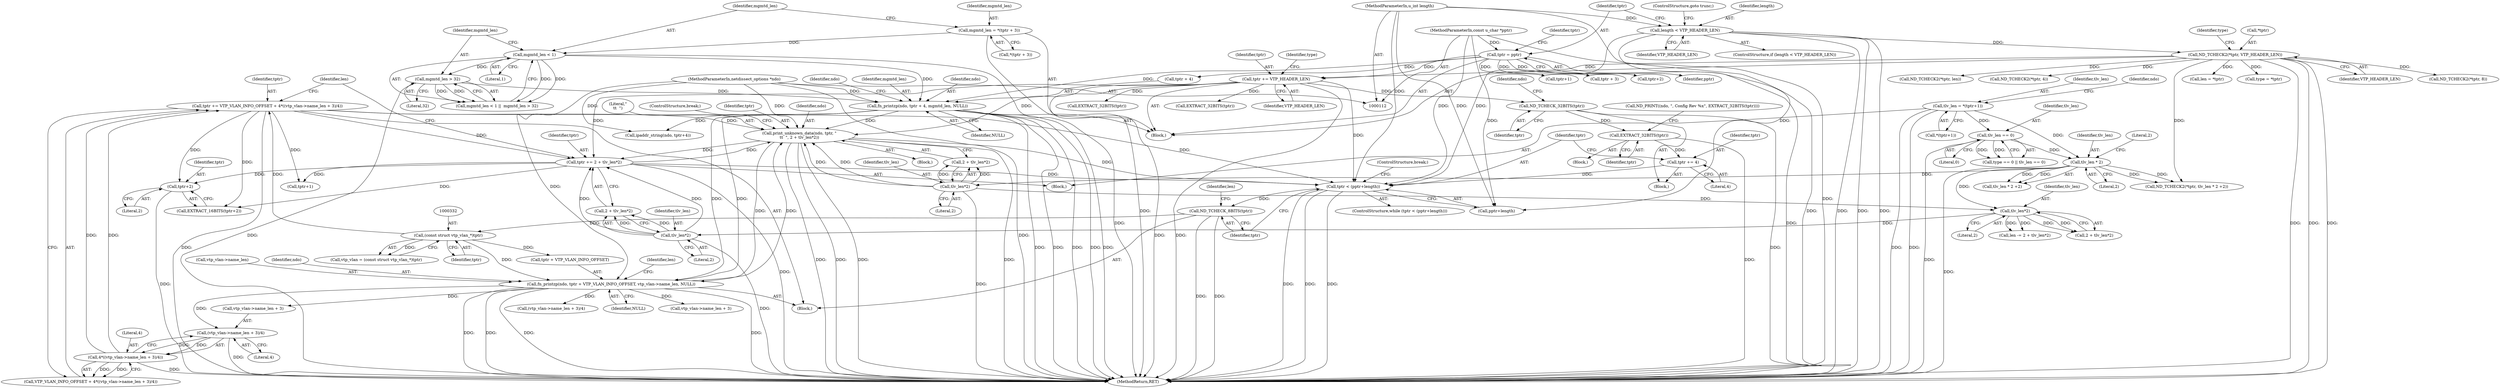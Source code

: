 digraph "0_tcpdump_ae83295915d08a854de27a88efac5dd7353e6d3f@pointer" {
"1000455" [label="(Call,tptr+2)"];
"1000395" [label="(Call,tptr += VTP_VLAN_INFO_OFFSET + 4*((vtp_vlan->name_len + 3)/4))"];
"1000399" [label="(Call,4*((vtp_vlan->name_len + 3)/4))"];
"1000401" [label="(Call,(vtp_vlan->name_len + 3)/4)"];
"1000373" [label="(Call,fn_printzp(ndo, tptr + VTP_VLAN_INFO_OFFSET, vtp_vlan->name_len, NULL))"];
"1000533" [label="(Call,print_unknown_data(ndo, tptr, \"\n\t\t  \", 2 + tlv_len*2))"];
"1000192" [label="(Call,fn_printzp(ndo, tptr + 4, mgmtd_len, NULL))"];
"1000113" [label="(MethodParameterIn,netdissect_options *ndo)"];
"1000129" [label="(Call,tptr = pptr)"];
"1000114" [label="(MethodParameterIn,const u_char *pptr)"];
"1000181" [label="(Call,mgmtd_len > 32)"];
"1000178" [label="(Call,mgmtd_len < 1)"];
"1000170" [label="(Call,mgmtd_len = *(tptr + 3))"];
"1000213" [label="(Call,tptr += VTP_HEADER_LEN)"];
"1000132" [label="(Call,ND_TCHECK2(*tptr, VTP_HEADER_LEN))"];
"1000125" [label="(Call,length < VTP_HEADER_LEN)"];
"1000115" [label="(MethodParameterIn,u_int length)"];
"1000550" [label="(Call,tptr += 2 + tlv_len*2)"];
"1000554" [label="(Call,tlv_len*2)"];
"1000547" [label="(Call,tlv_len*2)"];
"1000539" [label="(Call,tlv_len*2)"];
"1000448" [label="(Call,tlv_len * 2)"];
"1000439" [label="(Call,tlv_len == 0)"];
"1000417" [label="(Call,tlv_len = *(tptr+1))"];
"1000331" [label="(Call,(const struct vtp_vlan_*)tptr)"];
"1000314" [label="(Call,ND_TCHECK_8BITS(tptr))"];
"1000308" [label="(Call,tptr < (pptr+length))"];
"1000304" [label="(Call,tptr += 4)"];
"1000302" [label="(Call,EXTRACT_32BITS(tptr))"];
"1000295" [label="(Call,ND_TCHECK_32BITS(tptr))"];
"1000448" [label="(Call,tlv_len * 2)"];
"1000177" [label="(Call,mgmtd_len < 1 ||  mgmtd_len > 32)"];
"1000305" [label="(Identifier,tptr)"];
"1000316" [label="(Call,len = *tptr)"];
"1000215" [label="(Identifier,VTP_HEADER_LEN)"];
"1000333" [label="(Identifier,tptr)"];
"1000230" [label="(Call,EXTRACT_32BITS(tptr))"];
"1000114" [label="(MethodParameterIn,const u_char *pptr)"];
"1000295" [label="(Call,ND_TCHECK_32BITS(tptr))"];
"1000308" [label="(Call,tptr < (pptr+length))"];
"1000375" [label="(Call,tptr + VTP_VLAN_INFO_OFFSET)"];
"1000534" [label="(Identifier,ndo)"];
"1000116" [label="(Block,)"];
"1000454" [label="(Call,EXTRACT_16BITS(tptr+2))"];
"1000400" [label="(Literal,4)"];
"1000556" [label="(Literal,2)"];
"1000171" [label="(Identifier,mgmtd_len)"];
"1000541" [label="(Literal,2)"];
"1000395" [label="(Call,tptr += VTP_VLAN_INFO_OFFSET + 4*((vtp_vlan->name_len + 3)/4))"];
"1000131" [label="(Identifier,pptr)"];
"1000217" [label="(Identifier,type)"];
"1000460" [label="(Block,)"];
"1000402" [label="(Call,vtp_vlan->name_len + 3)"];
"1000172" [label="(Call,*(tptr + 3))"];
"1000304" [label="(Call,tptr += 4)"];
"1000232" [label="(Call,ipaddr_string(ndo, tptr+4))"];
"1000193" [label="(Identifier,ndo)"];
"1000552" [label="(Call,2 + tlv_len*2)"];
"1000536" [label="(Literal,\"\n\t\t  \")"];
"1000180" [label="(Literal,1)"];
"1000549" [label="(Literal,2)"];
"1000378" [label="(Call,vtp_vlan->name_len)"];
"1000543" [label="(Call,len -= 2 + tlv_len*2)"];
"1000455" [label="(Call,tptr+2)"];
"1000413" [label="(Call,type = *tptr)"];
"1000389" [label="(Call,vtp_vlan->name_len + 3)"];
"1000396" [label="(Identifier,tptr)"];
"1000420" [label="(Call,tptr+1)"];
"1000383" [label="(Identifier,len)"];
"1000113" [label="(MethodParameterIn,netdissect_options *ndo)"];
"1000329" [label="(Call,vtp_vlan = (const struct vtp_vlan_*)tptr)"];
"1000135" [label="(Identifier,VTP_HEADER_LEN)"];
"1000542" [label="(ControlStructure,break;)"];
"1000540" [label="(Identifier,tlv_len)"];
"1000457" [label="(Literal,2)"];
"1000183" [label="(Literal,32)"];
"1000303" [label="(Identifier,tptr)"];
"1000299" [label="(Identifier,ndo)"];
"1000192" [label="(Call,fn_printzp(ndo, tptr + 4, mgmtd_len, NULL))"];
"1000314" [label="(Call,ND_TCHECK_8BITS(tptr))"];
"1000388" [label="(Call,(vtp_vlan->name_len + 3)/4)"];
"1000548" [label="(Identifier,tlv_len)"];
"1000317" [label="(Identifier,len)"];
"1000139" [label="(Call,tptr+1)"];
"1000310" [label="(Call,pptr+length)"];
"1000315" [label="(Identifier,tptr)"];
"1000173" [label="(Call,tptr + 3)"];
"1000115" [label="(MethodParameterIn,u_int length)"];
"1000554" [label="(Call,tlv_len*2)"];
"1000296" [label="(Identifier,tptr)"];
"1000451" [label="(Literal,2)"];
"1000425" [label="(Identifier,ndo)"];
"1000128" [label="(ControlStructure,goto trunc;)"];
"1000182" [label="(Identifier,mgmtd_len)"];
"1000381" [label="(Identifier,NULL)"];
"1000214" [label="(Identifier,tptr)"];
"1000557" [label="(ControlStructure,break;)"];
"1000309" [label="(Identifier,tptr)"];
"1000407" [label="(Literal,4)"];
"1000194" [label="(Call,tptr + 4)"];
"1000129" [label="(Call,tptr = pptr)"];
"1000130" [label="(Identifier,tptr)"];
"1000551" [label="(Identifier,tptr)"];
"1000456" [label="(Identifier,tptr)"];
"1000535" [label="(Identifier,tptr)"];
"1000397" [label="(Call,VTP_VLAN_INFO_OFFSET + 4*((vtp_vlan->name_len + 3)/4))"];
"1000539" [label="(Call,tlv_len*2)"];
"1000220" [label="(Call,ND_TCHECK2(*tptr, 8))"];
"1000419" [label="(Call,*(tptr+1))"];
"1000302" [label="(Call,EXTRACT_32BITS(tptr))"];
"1000297" [label="(Call,ND_PRINT((ndo, \", Config Rev %x\", EXTRACT_32BITS(tptr))))"];
"1000533" [label="(Call,print_unknown_data(ndo, tptr, \"\n\t\t  \", 2 + tlv_len*2))"];
"1000568" [label="(Call,EXTRACT_32BITS(tptr))"];
"1000545" [label="(Call,2 + tlv_len*2)"];
"1000439" [label="(Call,tlv_len == 0)"];
"1000210" [label="(Call,tptr+2)"];
"1000401" [label="(Call,(vtp_vlan->name_len + 3)/4)"];
"1000325" [label="(Call,ND_TCHECK2(*tptr, len))"];
"1000218" [label="(Block,)"];
"1000537" [label="(Call,2 + tlv_len*2)"];
"1000181" [label="(Call,mgmtd_len > 32)"];
"1000178" [label="(Call,mgmtd_len < 1)"];
"1000410" [label="(Identifier,len)"];
"1000373" [label="(Call,fn_printzp(ndo, tptr + VTP_VLAN_INFO_OFFSET, vtp_vlan->name_len, NULL))"];
"1000133" [label="(Call,*tptr)"];
"1000132" [label="(Call,ND_TCHECK2(*tptr, VTP_HEADER_LEN))"];
"1000447" [label="(Call,tlv_len * 2 +2)"];
"1000440" [label="(Identifier,tlv_len)"];
"1000559" [label="(Call,ND_TCHECK2(*tptr, 4))"];
"1000550" [label="(Call,tptr += 2 + tlv_len*2)"];
"1000444" [label="(Call,ND_TCHECK2(*tptr, tlv_len * 2 +2))"];
"1000449" [label="(Identifier,tlv_len)"];
"1000581" [label="(MethodReturn,RET)"];
"1000213" [label="(Call,tptr += VTP_HEADER_LEN)"];
"1000137" [label="(Identifier,type)"];
"1000127" [label="(Identifier,VTP_HEADER_LEN)"];
"1000313" [label="(Block,)"];
"1000399" [label="(Call,4*((vtp_vlan->name_len + 3)/4))"];
"1000179" [label="(Identifier,mgmtd_len)"];
"1000441" [label="(Literal,0)"];
"1000201" [label="(Identifier,ndo)"];
"1000126" [label="(Identifier,length)"];
"1000300" [label="(Block,)"];
"1000374" [label="(Identifier,ndo)"];
"1000170" [label="(Call,mgmtd_len = *(tptr + 3))"];
"1000125" [label="(Call,length < VTP_HEADER_LEN)"];
"1000555" [label="(Identifier,tlv_len)"];
"1000435" [label="(Call,type == 0 || tlv_len == 0)"];
"1000331" [label="(Call,(const struct vtp_vlan_*)tptr)"];
"1000306" [label="(Literal,4)"];
"1000307" [label="(ControlStructure,while (tptr < (pptr+length)))"];
"1000197" [label="(Identifier,mgmtd_len)"];
"1000124" [label="(ControlStructure,if (length < VTP_HEADER_LEN))"];
"1000198" [label="(Identifier,NULL)"];
"1000417" [label="(Call,tlv_len = *(tptr+1))"];
"1000547" [label="(Call,tlv_len*2)"];
"1000450" [label="(Literal,2)"];
"1000418" [label="(Identifier,tlv_len)"];
"1000412" [label="(Block,)"];
"1000134" [label="(Identifier,tptr)"];
"1000455" -> "1000454"  [label="AST: "];
"1000455" -> "1000457"  [label="CFG: "];
"1000456" -> "1000455"  [label="AST: "];
"1000457" -> "1000455"  [label="AST: "];
"1000454" -> "1000455"  [label="CFG: "];
"1000455" -> "1000581"  [label="DDG: "];
"1000395" -> "1000455"  [label="DDG: "];
"1000550" -> "1000455"  [label="DDG: "];
"1000395" -> "1000313"  [label="AST: "];
"1000395" -> "1000397"  [label="CFG: "];
"1000396" -> "1000395"  [label="AST: "];
"1000397" -> "1000395"  [label="AST: "];
"1000410" -> "1000395"  [label="CFG: "];
"1000395" -> "1000581"  [label="DDG: "];
"1000395" -> "1000308"  [label="DDG: "];
"1000399" -> "1000395"  [label="DDG: "];
"1000399" -> "1000395"  [label="DDG: "];
"1000331" -> "1000395"  [label="DDG: "];
"1000395" -> "1000420"  [label="DDG: "];
"1000395" -> "1000454"  [label="DDG: "];
"1000395" -> "1000533"  [label="DDG: "];
"1000395" -> "1000550"  [label="DDG: "];
"1000399" -> "1000397"  [label="AST: "];
"1000399" -> "1000401"  [label="CFG: "];
"1000400" -> "1000399"  [label="AST: "];
"1000401" -> "1000399"  [label="AST: "];
"1000397" -> "1000399"  [label="CFG: "];
"1000399" -> "1000581"  [label="DDG: "];
"1000399" -> "1000397"  [label="DDG: "];
"1000399" -> "1000397"  [label="DDG: "];
"1000401" -> "1000399"  [label="DDG: "];
"1000401" -> "1000399"  [label="DDG: "];
"1000401" -> "1000407"  [label="CFG: "];
"1000402" -> "1000401"  [label="AST: "];
"1000407" -> "1000401"  [label="AST: "];
"1000401" -> "1000581"  [label="DDG: "];
"1000373" -> "1000401"  [label="DDG: "];
"1000373" -> "1000313"  [label="AST: "];
"1000373" -> "1000381"  [label="CFG: "];
"1000374" -> "1000373"  [label="AST: "];
"1000375" -> "1000373"  [label="AST: "];
"1000378" -> "1000373"  [label="AST: "];
"1000381" -> "1000373"  [label="AST: "];
"1000383" -> "1000373"  [label="CFG: "];
"1000373" -> "1000581"  [label="DDG: "];
"1000373" -> "1000581"  [label="DDG: "];
"1000373" -> "1000581"  [label="DDG: "];
"1000373" -> "1000581"  [label="DDG: "];
"1000533" -> "1000373"  [label="DDG: "];
"1000192" -> "1000373"  [label="DDG: "];
"1000192" -> "1000373"  [label="DDG: "];
"1000113" -> "1000373"  [label="DDG: "];
"1000331" -> "1000373"  [label="DDG: "];
"1000373" -> "1000388"  [label="DDG: "];
"1000373" -> "1000389"  [label="DDG: "];
"1000373" -> "1000402"  [label="DDG: "];
"1000373" -> "1000533"  [label="DDG: "];
"1000533" -> "1000460"  [label="AST: "];
"1000533" -> "1000537"  [label="CFG: "];
"1000534" -> "1000533"  [label="AST: "];
"1000535" -> "1000533"  [label="AST: "];
"1000536" -> "1000533"  [label="AST: "];
"1000537" -> "1000533"  [label="AST: "];
"1000542" -> "1000533"  [label="CFG: "];
"1000533" -> "1000581"  [label="DDG: "];
"1000533" -> "1000581"  [label="DDG: "];
"1000533" -> "1000581"  [label="DDG: "];
"1000533" -> "1000581"  [label="DDG: "];
"1000533" -> "1000308"  [label="DDG: "];
"1000192" -> "1000533"  [label="DDG: "];
"1000113" -> "1000533"  [label="DDG: "];
"1000213" -> "1000533"  [label="DDG: "];
"1000550" -> "1000533"  [label="DDG: "];
"1000539" -> "1000533"  [label="DDG: "];
"1000539" -> "1000533"  [label="DDG: "];
"1000533" -> "1000550"  [label="DDG: "];
"1000192" -> "1000116"  [label="AST: "];
"1000192" -> "1000198"  [label="CFG: "];
"1000193" -> "1000192"  [label="AST: "];
"1000194" -> "1000192"  [label="AST: "];
"1000197" -> "1000192"  [label="AST: "];
"1000198" -> "1000192"  [label="AST: "];
"1000201" -> "1000192"  [label="CFG: "];
"1000192" -> "1000581"  [label="DDG: "];
"1000192" -> "1000581"  [label="DDG: "];
"1000192" -> "1000581"  [label="DDG: "];
"1000192" -> "1000581"  [label="DDG: "];
"1000192" -> "1000581"  [label="DDG: "];
"1000113" -> "1000192"  [label="DDG: "];
"1000129" -> "1000192"  [label="DDG: "];
"1000181" -> "1000192"  [label="DDG: "];
"1000178" -> "1000192"  [label="DDG: "];
"1000192" -> "1000232"  [label="DDG: "];
"1000113" -> "1000112"  [label="AST: "];
"1000113" -> "1000581"  [label="DDG: "];
"1000113" -> "1000232"  [label="DDG: "];
"1000129" -> "1000116"  [label="AST: "];
"1000129" -> "1000131"  [label="CFG: "];
"1000130" -> "1000129"  [label="AST: "];
"1000131" -> "1000129"  [label="AST: "];
"1000134" -> "1000129"  [label="CFG: "];
"1000129" -> "1000581"  [label="DDG: "];
"1000114" -> "1000129"  [label="DDG: "];
"1000129" -> "1000139"  [label="DDG: "];
"1000129" -> "1000173"  [label="DDG: "];
"1000129" -> "1000194"  [label="DDG: "];
"1000129" -> "1000210"  [label="DDG: "];
"1000129" -> "1000213"  [label="DDG: "];
"1000114" -> "1000112"  [label="AST: "];
"1000114" -> "1000581"  [label="DDG: "];
"1000114" -> "1000308"  [label="DDG: "];
"1000114" -> "1000310"  [label="DDG: "];
"1000181" -> "1000177"  [label="AST: "];
"1000181" -> "1000183"  [label="CFG: "];
"1000182" -> "1000181"  [label="AST: "];
"1000183" -> "1000181"  [label="AST: "];
"1000177" -> "1000181"  [label="CFG: "];
"1000181" -> "1000581"  [label="DDG: "];
"1000181" -> "1000177"  [label="DDG: "];
"1000181" -> "1000177"  [label="DDG: "];
"1000178" -> "1000181"  [label="DDG: "];
"1000178" -> "1000177"  [label="AST: "];
"1000178" -> "1000180"  [label="CFG: "];
"1000179" -> "1000178"  [label="AST: "];
"1000180" -> "1000178"  [label="AST: "];
"1000182" -> "1000178"  [label="CFG: "];
"1000177" -> "1000178"  [label="CFG: "];
"1000178" -> "1000581"  [label="DDG: "];
"1000178" -> "1000177"  [label="DDG: "];
"1000178" -> "1000177"  [label="DDG: "];
"1000170" -> "1000178"  [label="DDG: "];
"1000170" -> "1000116"  [label="AST: "];
"1000170" -> "1000172"  [label="CFG: "];
"1000171" -> "1000170"  [label="AST: "];
"1000172" -> "1000170"  [label="AST: "];
"1000179" -> "1000170"  [label="CFG: "];
"1000170" -> "1000581"  [label="DDG: "];
"1000213" -> "1000116"  [label="AST: "];
"1000213" -> "1000215"  [label="CFG: "];
"1000214" -> "1000213"  [label="AST: "];
"1000215" -> "1000213"  [label="AST: "];
"1000217" -> "1000213"  [label="CFG: "];
"1000213" -> "1000581"  [label="DDG: "];
"1000213" -> "1000581"  [label="DDG: "];
"1000132" -> "1000213"  [label="DDG: "];
"1000213" -> "1000230"  [label="DDG: "];
"1000213" -> "1000295"  [label="DDG: "];
"1000213" -> "1000308"  [label="DDG: "];
"1000213" -> "1000550"  [label="DDG: "];
"1000213" -> "1000568"  [label="DDG: "];
"1000132" -> "1000116"  [label="AST: "];
"1000132" -> "1000135"  [label="CFG: "];
"1000133" -> "1000132"  [label="AST: "];
"1000135" -> "1000132"  [label="AST: "];
"1000137" -> "1000132"  [label="CFG: "];
"1000132" -> "1000581"  [label="DDG: "];
"1000132" -> "1000581"  [label="DDG: "];
"1000132" -> "1000581"  [label="DDG: "];
"1000125" -> "1000132"  [label="DDG: "];
"1000132" -> "1000220"  [label="DDG: "];
"1000132" -> "1000316"  [label="DDG: "];
"1000132" -> "1000325"  [label="DDG: "];
"1000132" -> "1000413"  [label="DDG: "];
"1000132" -> "1000444"  [label="DDG: "];
"1000132" -> "1000559"  [label="DDG: "];
"1000125" -> "1000124"  [label="AST: "];
"1000125" -> "1000127"  [label="CFG: "];
"1000126" -> "1000125"  [label="AST: "];
"1000127" -> "1000125"  [label="AST: "];
"1000128" -> "1000125"  [label="CFG: "];
"1000130" -> "1000125"  [label="CFG: "];
"1000125" -> "1000581"  [label="DDG: "];
"1000125" -> "1000581"  [label="DDG: "];
"1000125" -> "1000581"  [label="DDG: "];
"1000115" -> "1000125"  [label="DDG: "];
"1000125" -> "1000308"  [label="DDG: "];
"1000125" -> "1000310"  [label="DDG: "];
"1000115" -> "1000112"  [label="AST: "];
"1000115" -> "1000581"  [label="DDG: "];
"1000115" -> "1000308"  [label="DDG: "];
"1000115" -> "1000310"  [label="DDG: "];
"1000550" -> "1000412"  [label="AST: "];
"1000550" -> "1000552"  [label="CFG: "];
"1000551" -> "1000550"  [label="AST: "];
"1000552" -> "1000550"  [label="AST: "];
"1000410" -> "1000550"  [label="CFG: "];
"1000550" -> "1000581"  [label="DDG: "];
"1000550" -> "1000308"  [label="DDG: "];
"1000550" -> "1000420"  [label="DDG: "];
"1000550" -> "1000454"  [label="DDG: "];
"1000554" -> "1000550"  [label="DDG: "];
"1000554" -> "1000550"  [label="DDG: "];
"1000554" -> "1000552"  [label="AST: "];
"1000554" -> "1000556"  [label="CFG: "];
"1000555" -> "1000554"  [label="AST: "];
"1000556" -> "1000554"  [label="AST: "];
"1000552" -> "1000554"  [label="CFG: "];
"1000554" -> "1000581"  [label="DDG: "];
"1000554" -> "1000552"  [label="DDG: "];
"1000554" -> "1000552"  [label="DDG: "];
"1000547" -> "1000554"  [label="DDG: "];
"1000547" -> "1000545"  [label="AST: "];
"1000547" -> "1000549"  [label="CFG: "];
"1000548" -> "1000547"  [label="AST: "];
"1000549" -> "1000547"  [label="AST: "];
"1000545" -> "1000547"  [label="CFG: "];
"1000547" -> "1000543"  [label="DDG: "];
"1000547" -> "1000543"  [label="DDG: "];
"1000547" -> "1000545"  [label="DDG: "];
"1000547" -> "1000545"  [label="DDG: "];
"1000539" -> "1000547"  [label="DDG: "];
"1000448" -> "1000547"  [label="DDG: "];
"1000539" -> "1000537"  [label="AST: "];
"1000539" -> "1000541"  [label="CFG: "];
"1000540" -> "1000539"  [label="AST: "];
"1000541" -> "1000539"  [label="AST: "];
"1000537" -> "1000539"  [label="CFG: "];
"1000539" -> "1000581"  [label="DDG: "];
"1000539" -> "1000537"  [label="DDG: "];
"1000539" -> "1000537"  [label="DDG: "];
"1000448" -> "1000539"  [label="DDG: "];
"1000448" -> "1000447"  [label="AST: "];
"1000448" -> "1000450"  [label="CFG: "];
"1000449" -> "1000448"  [label="AST: "];
"1000450" -> "1000448"  [label="AST: "];
"1000451" -> "1000448"  [label="CFG: "];
"1000448" -> "1000581"  [label="DDG: "];
"1000448" -> "1000444"  [label="DDG: "];
"1000448" -> "1000444"  [label="DDG: "];
"1000448" -> "1000447"  [label="DDG: "];
"1000448" -> "1000447"  [label="DDG: "];
"1000439" -> "1000448"  [label="DDG: "];
"1000417" -> "1000448"  [label="DDG: "];
"1000439" -> "1000435"  [label="AST: "];
"1000439" -> "1000441"  [label="CFG: "];
"1000440" -> "1000439"  [label="AST: "];
"1000441" -> "1000439"  [label="AST: "];
"1000435" -> "1000439"  [label="CFG: "];
"1000439" -> "1000581"  [label="DDG: "];
"1000439" -> "1000435"  [label="DDG: "];
"1000439" -> "1000435"  [label="DDG: "];
"1000417" -> "1000439"  [label="DDG: "];
"1000417" -> "1000412"  [label="AST: "];
"1000417" -> "1000419"  [label="CFG: "];
"1000418" -> "1000417"  [label="AST: "];
"1000419" -> "1000417"  [label="AST: "];
"1000425" -> "1000417"  [label="CFG: "];
"1000417" -> "1000581"  [label="DDG: "];
"1000417" -> "1000581"  [label="DDG: "];
"1000331" -> "1000329"  [label="AST: "];
"1000331" -> "1000333"  [label="CFG: "];
"1000332" -> "1000331"  [label="AST: "];
"1000333" -> "1000331"  [label="AST: "];
"1000329" -> "1000331"  [label="CFG: "];
"1000331" -> "1000329"  [label="DDG: "];
"1000314" -> "1000331"  [label="DDG: "];
"1000331" -> "1000375"  [label="DDG: "];
"1000314" -> "1000313"  [label="AST: "];
"1000314" -> "1000315"  [label="CFG: "];
"1000315" -> "1000314"  [label="AST: "];
"1000317" -> "1000314"  [label="CFG: "];
"1000314" -> "1000581"  [label="DDG: "];
"1000314" -> "1000581"  [label="DDG: "];
"1000308" -> "1000314"  [label="DDG: "];
"1000308" -> "1000307"  [label="AST: "];
"1000308" -> "1000310"  [label="CFG: "];
"1000309" -> "1000308"  [label="AST: "];
"1000310" -> "1000308"  [label="AST: "];
"1000315" -> "1000308"  [label="CFG: "];
"1000557" -> "1000308"  [label="CFG: "];
"1000308" -> "1000581"  [label="DDG: "];
"1000308" -> "1000581"  [label="DDG: "];
"1000308" -> "1000581"  [label="DDG: "];
"1000304" -> "1000308"  [label="DDG: "];
"1000304" -> "1000218"  [label="AST: "];
"1000304" -> "1000306"  [label="CFG: "];
"1000305" -> "1000304"  [label="AST: "];
"1000306" -> "1000304"  [label="AST: "];
"1000309" -> "1000304"  [label="CFG: "];
"1000302" -> "1000304"  [label="DDG: "];
"1000302" -> "1000300"  [label="AST: "];
"1000302" -> "1000303"  [label="CFG: "];
"1000303" -> "1000302"  [label="AST: "];
"1000297" -> "1000302"  [label="CFG: "];
"1000302" -> "1000581"  [label="DDG: "];
"1000295" -> "1000302"  [label="DDG: "];
"1000295" -> "1000218"  [label="AST: "];
"1000295" -> "1000296"  [label="CFG: "];
"1000296" -> "1000295"  [label="AST: "];
"1000299" -> "1000295"  [label="CFG: "];
"1000295" -> "1000581"  [label="DDG: "];
}
